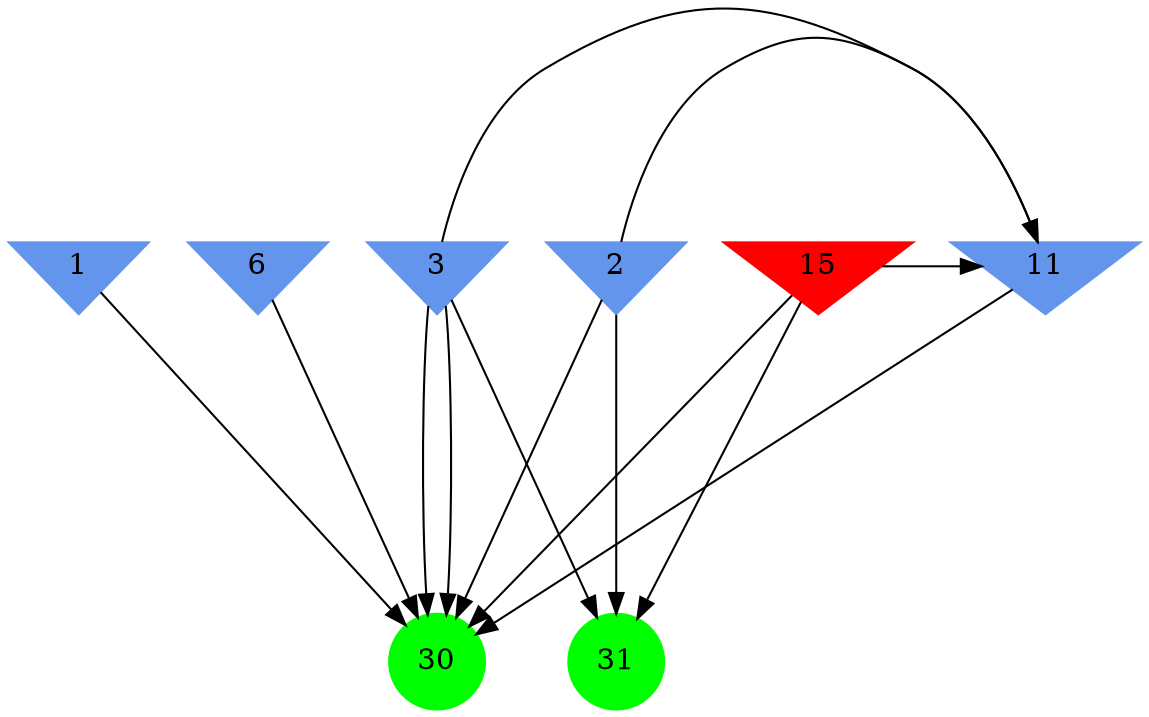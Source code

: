 digraph brain {
	ranksep=2.0;
	1 [shape=invtriangle,style=filled,color=cornflowerblue];
	2 [shape=invtriangle,style=filled,color=cornflowerblue];
	3 [shape=invtriangle,style=filled,color=cornflowerblue];
	6 [shape=invtriangle,style=filled,color=cornflowerblue];
	11 [shape=invtriangle,style=filled,color=cornflowerblue];
	15 [shape=invtriangle,style=filled,color=red];
	30 [shape=circle,style=filled,color=green];
	31 [shape=circle,style=filled,color=green];
	15	->	31;
	15	->	11;
	15	->	30;
	2	->	31;
	2	->	11;
	2	->	30;
	3	->	31;
	3	->	11;
	3	->	30;
	3	->	30;
	1	->	30;
	11	->	30;
	6	->	30;
	{ rank=same; 1; 2; 3; 6; 11; 15; }
	{ rank=same; }
	{ rank=same; 30; 31; }
}
